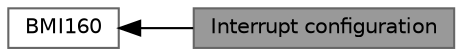 digraph "Interrupt configuration"
{
 // LATEX_PDF_SIZE
  bgcolor="transparent";
  edge [fontname=Helvetica,fontsize=10,labelfontname=Helvetica,labelfontsize=10];
  node [fontname=Helvetica,fontsize=10,shape=box,height=0.2,width=0.4];
  rankdir=LR;
  Node2 [id="Node000002",label="BMI160",height=0.2,width=0.4,color="grey40", fillcolor="white", style="filled",URL="$group__bmi160.html",tooltip=" "];
  Node1 [id="Node000001",label="Interrupt configuration",height=0.2,width=0.4,color="gray40", fillcolor="grey60", style="filled", fontcolor="black",tooltip="Set interrupt configuration of the sensor."];
  Node2->Node1 [shape=plaintext, dir="back", style="solid"];
}
